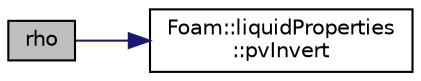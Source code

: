 digraph "rho"
{
  bgcolor="transparent";
  edge [fontname="Helvetica",fontsize="10",labelfontname="Helvetica",labelfontsize="10"];
  node [fontname="Helvetica",fontsize="10",shape=record];
  rankdir="LR";
  Node1 [label="rho",height=0.2,width=0.4,color="black", fillcolor="grey75", style="filled" fontcolor="black"];
  Node1 -> Node2 [color="midnightblue",fontsize="10",style="solid",fontname="Helvetica"];
  Node2 [label="Foam::liquidProperties\l::pvInvert",height=0.2,width=0.4,color="black",URL="$classFoam_1_1liquidProperties.html#aa69552e0842bd2a2874c5953b93399ab",tooltip="Invert the vapour pressure relationship to retrieve the. "];
}
